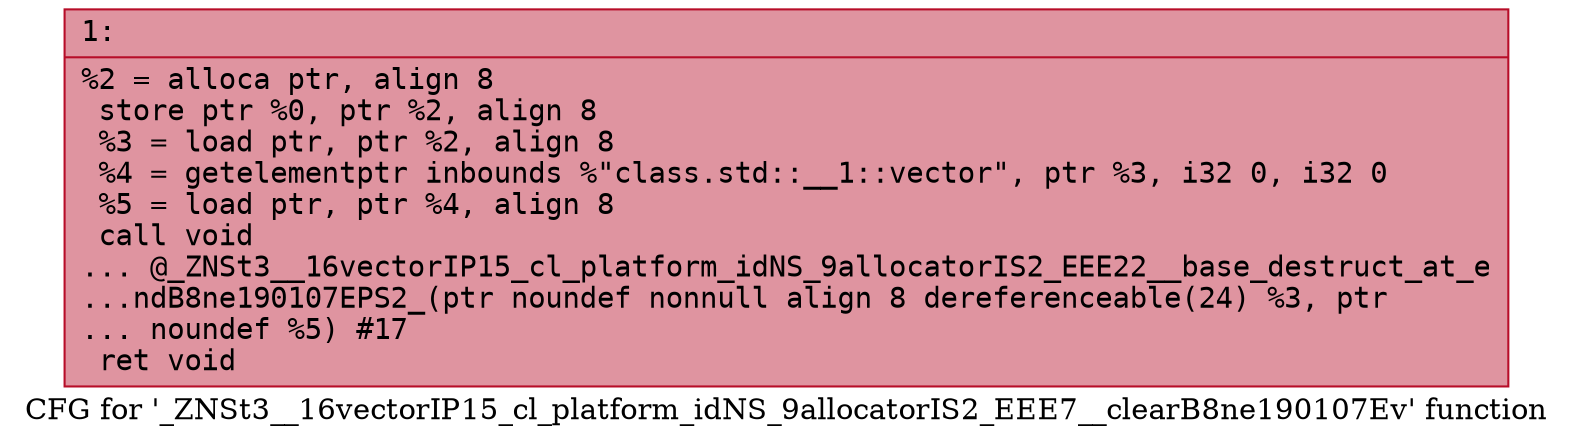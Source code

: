 digraph "CFG for '_ZNSt3__16vectorIP15_cl_platform_idNS_9allocatorIS2_EEE7__clearB8ne190107Ev' function" {
	label="CFG for '_ZNSt3__16vectorIP15_cl_platform_idNS_9allocatorIS2_EEE7__clearB8ne190107Ev' function";

	Node0x6000006353b0 [shape=record,color="#b70d28ff", style=filled, fillcolor="#b70d2870" fontname="Courier",label="{1:\l|  %2 = alloca ptr, align 8\l  store ptr %0, ptr %2, align 8\l  %3 = load ptr, ptr %2, align 8\l  %4 = getelementptr inbounds %\"class.std::__1::vector\", ptr %3, i32 0, i32 0\l  %5 = load ptr, ptr %4, align 8\l  call void\l... @_ZNSt3__16vectorIP15_cl_platform_idNS_9allocatorIS2_EEE22__base_destruct_at_e\l...ndB8ne190107EPS2_(ptr noundef nonnull align 8 dereferenceable(24) %3, ptr\l... noundef %5) #17\l  ret void\l}"];
}
